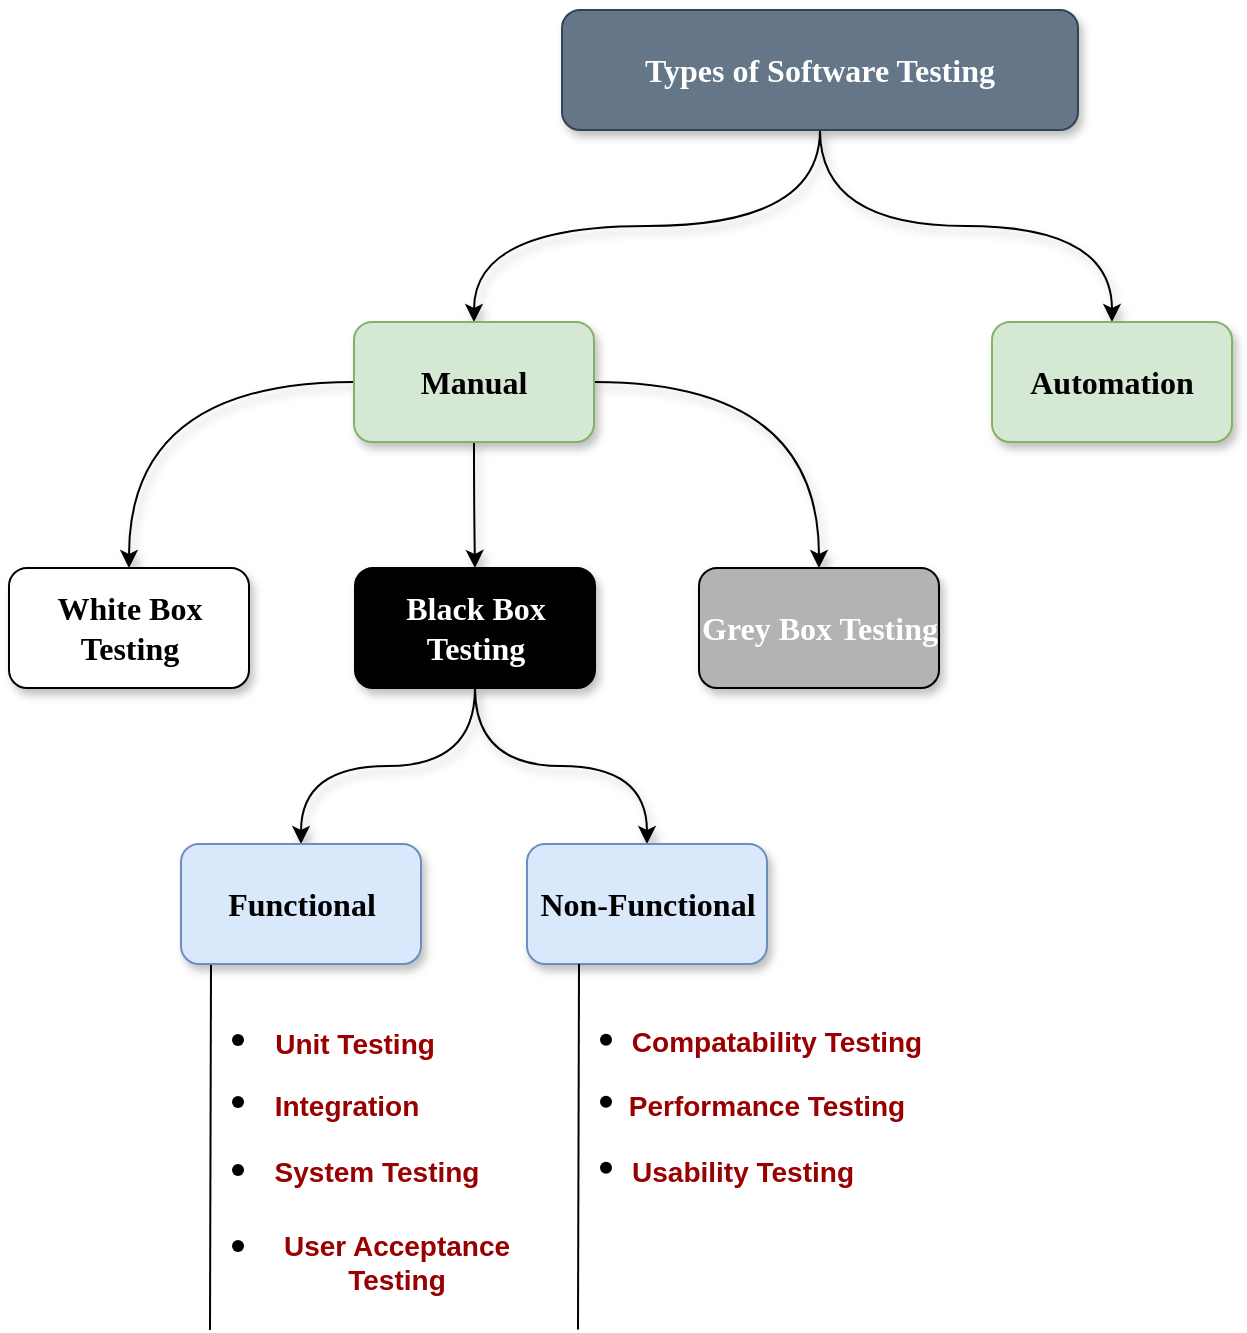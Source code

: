 <mxfile version="18.0.1" type="device"><diagram id="vlAncmSAWDx2v_Vomr-t" name="Page-1"><mxGraphModel dx="1102" dy="857" grid="0" gridSize="10" guides="1" tooltips="1" connect="1" arrows="1" fold="1" page="1" pageScale="1" pageWidth="850" pageHeight="1100" math="0" shadow="0"><root><mxCell id="0"/><mxCell id="1" parent="0"/><mxCell id="wMFxt5YxCBuLyYhNXgyl-4" style="edgeStyle=orthogonalEdgeStyle;rounded=1;orthogonalLoop=1;jettySize=auto;html=1;entryX=0.5;entryY=0;entryDx=0;entryDy=0;fontSize=16;fontStyle=1;fontFamily=Times New Roman;labelBorderColor=none;shadow=1;sketch=0;curved=1;" parent="1" source="wMFxt5YxCBuLyYhNXgyl-1" target="wMFxt5YxCBuLyYhNXgyl-3" edge="1"><mxGeometry relative="1" as="geometry"/></mxCell><mxCell id="wMFxt5YxCBuLyYhNXgyl-5" style="edgeStyle=orthogonalEdgeStyle;rounded=1;orthogonalLoop=1;jettySize=auto;html=1;exitX=0.5;exitY=1;exitDx=0;exitDy=0;entryX=0.5;entryY=0;entryDx=0;entryDy=0;fontSize=16;fontStyle=1;fontFamily=Times New Roman;labelBorderColor=none;shadow=1;sketch=0;curved=1;" parent="1" source="wMFxt5YxCBuLyYhNXgyl-1" target="wMFxt5YxCBuLyYhNXgyl-2" edge="1"><mxGeometry relative="1" as="geometry"/></mxCell><mxCell id="wMFxt5YxCBuLyYhNXgyl-1" value="Types of Software Testing" style="rounded=1;whiteSpace=wrap;html=1;fillColor=#647687;fontColor=#ffffff;strokeColor=#314354;fontSize=16;fontStyle=1;fontFamily=Times New Roman;labelBorderColor=none;shadow=1;sketch=0;" parent="1" vertex="1"><mxGeometry x="296" y="190" width="258" height="60" as="geometry"/></mxCell><mxCell id="wMFxt5YxCBuLyYhNXgyl-9" style="edgeStyle=orthogonalEdgeStyle;rounded=1;orthogonalLoop=1;jettySize=auto;html=1;entryX=0.5;entryY=0;entryDx=0;entryDy=0;fontSize=16;fontStyle=1;fontFamily=Times New Roman;labelBorderColor=none;shadow=1;sketch=0;curved=1;" parent="1" source="wMFxt5YxCBuLyYhNXgyl-2" target="wMFxt5YxCBuLyYhNXgyl-7" edge="1"><mxGeometry relative="1" as="geometry"/></mxCell><mxCell id="wMFxt5YxCBuLyYhNXgyl-11" style="edgeStyle=orthogonalEdgeStyle;rounded=1;orthogonalLoop=1;jettySize=auto;html=1;entryX=0.5;entryY=0;entryDx=0;entryDy=0;fontSize=16;fontStyle=1;fontFamily=Times New Roman;labelBorderColor=none;shadow=1;sketch=0;curved=1;" parent="1" source="wMFxt5YxCBuLyYhNXgyl-2" target="wMFxt5YxCBuLyYhNXgyl-6" edge="1"><mxGeometry relative="1" as="geometry"/></mxCell><mxCell id="wMFxt5YxCBuLyYhNXgyl-13" style="edgeStyle=orthogonalEdgeStyle;rounded=1;orthogonalLoop=1;jettySize=auto;html=1;entryX=0.5;entryY=0;entryDx=0;entryDy=0;fontSize=16;fontStyle=1;fontFamily=Times New Roman;labelBorderColor=none;shadow=1;sketch=0;curved=1;" parent="1" source="wMFxt5YxCBuLyYhNXgyl-2" target="wMFxt5YxCBuLyYhNXgyl-8" edge="1"><mxGeometry relative="1" as="geometry"/></mxCell><mxCell id="wMFxt5YxCBuLyYhNXgyl-2" value="Manual" style="rounded=1;whiteSpace=wrap;html=1;fillColor=#d5e8d4;strokeColor=#82b366;fontSize=16;fontStyle=1;fontFamily=Times New Roman;labelBorderColor=none;shadow=1;sketch=0;" parent="1" vertex="1"><mxGeometry x="192" y="346" width="120" height="60" as="geometry"/></mxCell><mxCell id="wMFxt5YxCBuLyYhNXgyl-3" value="Automation" style="rounded=1;whiteSpace=wrap;html=1;fillColor=#d5e8d4;strokeColor=#82b366;fontSize=16;fontStyle=1;fontFamily=Times New Roman;labelBorderColor=none;shadow=1;sketch=0;" parent="1" vertex="1"><mxGeometry x="511" y="346" width="120" height="60" as="geometry"/></mxCell><mxCell id="wMFxt5YxCBuLyYhNXgyl-6" value="White Box Testing" style="rounded=1;whiteSpace=wrap;html=1;fontSize=16;fontStyle=1;fontFamily=Times New Roman;labelBorderColor=none;shadow=1;sketch=0;" parent="1" vertex="1"><mxGeometry x="19.5" y="469" width="120" height="60" as="geometry"/></mxCell><mxCell id="wMFxt5YxCBuLyYhNXgyl-16" style="edgeStyle=orthogonalEdgeStyle;rounded=1;orthogonalLoop=1;jettySize=auto;html=1;entryX=0.5;entryY=0;entryDx=0;entryDy=0;fontColor=#FFFFFF;fontSize=16;fontStyle=1;fontFamily=Times New Roman;labelBorderColor=none;shadow=1;sketch=0;curved=1;" parent="1" source="wMFxt5YxCBuLyYhNXgyl-7" target="wMFxt5YxCBuLyYhNXgyl-14" edge="1"><mxGeometry relative="1" as="geometry"/></mxCell><mxCell id="wMFxt5YxCBuLyYhNXgyl-17" style="edgeStyle=orthogonalEdgeStyle;rounded=1;orthogonalLoop=1;jettySize=auto;html=1;entryX=0.5;entryY=0;entryDx=0;entryDy=0;fontColor=#FFFFFF;fontSize=16;fontStyle=1;fontFamily=Times New Roman;labelBorderColor=none;shadow=1;sketch=0;curved=1;" parent="1" source="wMFxt5YxCBuLyYhNXgyl-7" target="wMFxt5YxCBuLyYhNXgyl-15" edge="1"><mxGeometry relative="1" as="geometry"/></mxCell><mxCell id="wMFxt5YxCBuLyYhNXgyl-7" value="&lt;span style=&quot;font-size: 16px;&quot;&gt;Black Box Testing&lt;/span&gt;" style="rounded=1;whiteSpace=wrap;html=1;fillColor=#000000;fontColor=#FFFFFF;fontSize=16;fontStyle=1;fontFamily=Times New Roman;labelBorderColor=none;shadow=1;sketch=0;" parent="1" vertex="1"><mxGeometry x="192.5" y="469" width="120" height="60" as="geometry"/></mxCell><mxCell id="wMFxt5YxCBuLyYhNXgyl-8" value="&lt;span style=&quot;color: rgb(255, 255, 255); font-size: 16px;&quot;&gt;Grey Box Testing&lt;/span&gt;" style="rounded=1;whiteSpace=wrap;html=1;fillColor=#B3B3B3;fontSize=16;fontStyle=1;fontFamily=Times New Roman;labelBorderColor=none;shadow=1;sketch=0;" parent="1" vertex="1"><mxGeometry x="364.5" y="469" width="120" height="60" as="geometry"/></mxCell><mxCell id="wMFxt5YxCBuLyYhNXgyl-19" style="edgeStyle=orthogonalEdgeStyle;rounded=1;orthogonalLoop=1;jettySize=auto;html=1;exitX=0.125;exitY=1.003;exitDx=0;exitDy=0;fontColor=#FFFFFF;endArrow=none;endFill=0;exitPerimeter=0;curved=1;" parent="1" source="wMFxt5YxCBuLyYhNXgyl-14" edge="1"><mxGeometry relative="1" as="geometry"><mxPoint x="120" y="850" as="targetPoint"/><mxPoint x="100" y="675" as="sourcePoint"/><Array as="points"><mxPoint x="120" y="759"/><mxPoint x="120" y="759"/><mxPoint x="120" y="850"/></Array></mxGeometry></mxCell><mxCell id="wMFxt5YxCBuLyYhNXgyl-14" value="Functional" style="rounded=1;whiteSpace=wrap;html=1;fillColor=#dae8fc;strokeColor=#6c8ebf;fontSize=16;fontStyle=1;fontFamily=Times New Roman;labelBorderColor=none;shadow=1;sketch=0;" parent="1" vertex="1"><mxGeometry x="105.5" y="607" width="120" height="60" as="geometry"/></mxCell><mxCell id="wMFxt5YxCBuLyYhNXgyl-15" value="Non-Functional" style="rounded=1;whiteSpace=wrap;html=1;fillColor=#dae8fc;strokeColor=#6c8ebf;fontSize=16;fontStyle=1;fontFamily=Times New Roman;labelBorderColor=none;shadow=1;sketch=0;" parent="1" vertex="1"><mxGeometry x="278.5" y="607" width="120" height="60" as="geometry"/></mxCell><mxCell id="wMFxt5YxCBuLyYhNXgyl-21" value="" style="shape=waypoint;sketch=0;fillStyle=solid;size=6;pointerEvents=1;points=[];fillColor=none;resizable=0;rotatable=0;perimeter=centerPerimeter;snapToPoint=1;fontColor=#FFFFFF;rounded=1;" parent="1" vertex="1"><mxGeometry x="114" y="685" width="40" height="40" as="geometry"/></mxCell><mxCell id="wMFxt5YxCBuLyYhNXgyl-22" value="" style="shape=waypoint;sketch=0;fillStyle=solid;size=6;pointerEvents=1;points=[];fillColor=none;resizable=0;rotatable=0;perimeter=centerPerimeter;snapToPoint=1;fontColor=#FFFFFF;rounded=1;" parent="1" vertex="1"><mxGeometry x="114" y="716" width="40" height="40" as="geometry"/></mxCell><mxCell id="wMFxt5YxCBuLyYhNXgyl-23" value="" style="shape=waypoint;sketch=0;fillStyle=solid;size=6;pointerEvents=1;points=[];fillColor=none;resizable=0;rotatable=0;perimeter=centerPerimeter;snapToPoint=1;fontColor=#FFFFFF;rounded=1;" parent="1" vertex="1"><mxGeometry x="114" y="750" width="40" height="40" as="geometry"/></mxCell><mxCell id="wMFxt5YxCBuLyYhNXgyl-24" value="" style="shape=waypoint;sketch=0;fillStyle=solid;size=6;pointerEvents=1;points=[];fillColor=none;resizable=0;rotatable=0;perimeter=centerPerimeter;snapToPoint=1;fontColor=#FFFFFF;rounded=1;" parent="1" vertex="1"><mxGeometry x="114" y="788" width="40" height="40" as="geometry"/></mxCell><mxCell id="wMFxt5YxCBuLyYhNXgyl-28" value="Unit Testing" style="text;html=1;resizable=0;autosize=1;align=center;verticalAlign=middle;points=[];fillColor=none;strokeColor=none;rounded=1;fontColor=#990000;fontSize=14;fontStyle=1" parent="1" vertex="1"><mxGeometry x="147" y="696.82" width="90" height="21" as="geometry"/></mxCell><mxCell id="wMFxt5YxCBuLyYhNXgyl-29" value="Integration" style="text;html=1;resizable=0;autosize=1;align=center;verticalAlign=middle;points=[];fillColor=none;strokeColor=none;rounded=1;fontColor=#990000;fontSize=14;fontStyle=1" parent="1" vertex="1"><mxGeometry x="147" y="727.82" width="82" height="21" as="geometry"/></mxCell><mxCell id="wMFxt5YxCBuLyYhNXgyl-30" value="System Testing" style="text;html=1;resizable=0;autosize=1;align=center;verticalAlign=middle;points=[];fillColor=none;strokeColor=none;rounded=1;fontColor=#990000;fontSize=14;fontStyle=1" parent="1" vertex="1"><mxGeometry x="147" y="760" width="112" height="21" as="geometry"/></mxCell><mxCell id="wMFxt5YxCBuLyYhNXgyl-31" value="User Acceptance &lt;br&gt;Testing" style="text;html=1;resizable=0;autosize=1;align=center;verticalAlign=middle;points=[];fillColor=none;strokeColor=none;rounded=1;fontColor=#990000;fontSize=14;fontStyle=1" parent="1" vertex="1"><mxGeometry x="151" y="797" width="123" height="38" as="geometry"/></mxCell><mxCell id="wMFxt5YxCBuLyYhNXgyl-32" style="edgeStyle=orthogonalEdgeStyle;rounded=1;orthogonalLoop=1;jettySize=auto;html=1;exitX=0.125;exitY=1.003;exitDx=0;exitDy=0;fontColor=#FFFFFF;endArrow=none;endFill=0;exitPerimeter=0;curved=1;" parent="1" edge="1"><mxGeometry relative="1" as="geometry"><mxPoint x="304" y="849.82" as="targetPoint"/><mxPoint x="304.5" y="667.0" as="sourcePoint"/><Array as="points"><mxPoint x="304" y="758.82"/><mxPoint x="304" y="758.82"/><mxPoint x="304" y="849.82"/></Array></mxGeometry></mxCell><mxCell id="wMFxt5YxCBuLyYhNXgyl-33" value="" style="shape=waypoint;sketch=0;fillStyle=solid;size=6;pointerEvents=1;points=[];fillColor=none;resizable=0;rotatable=0;perimeter=centerPerimeter;snapToPoint=1;fontColor=#FFFFFF;rounded=1;" parent="1" vertex="1"><mxGeometry x="298" y="684.82" width="40" height="40" as="geometry"/></mxCell><mxCell id="wMFxt5YxCBuLyYhNXgyl-34" value="" style="shape=waypoint;sketch=0;fillStyle=solid;size=6;pointerEvents=1;points=[];fillColor=none;resizable=0;rotatable=0;perimeter=centerPerimeter;snapToPoint=1;fontColor=#FFFFFF;rounded=1;" parent="1" vertex="1"><mxGeometry x="298" y="715.82" width="40" height="40" as="geometry"/></mxCell><mxCell id="wMFxt5YxCBuLyYhNXgyl-35" value="" style="shape=waypoint;sketch=0;fillStyle=solid;size=6;pointerEvents=1;points=[];fillColor=none;resizable=0;rotatable=0;perimeter=centerPerimeter;snapToPoint=1;fontColor=#FFFFFF;rounded=1;" parent="1" vertex="1"><mxGeometry x="298" y="748.82" width="40" height="40" as="geometry"/></mxCell><mxCell id="wMFxt5YxCBuLyYhNXgyl-37" value="Compatability Testing" style="text;html=1;resizable=0;autosize=1;align=center;verticalAlign=middle;points=[];fillColor=none;strokeColor=none;rounded=1;fontColor=#990000;fontSize=14;fontStyle=1" parent="1" vertex="1"><mxGeometry x="325" y="695" width="155" height="21" as="geometry"/></mxCell><mxCell id="wMFxt5YxCBuLyYhNXgyl-38" value="Performance Testing" style="text;html=1;resizable=0;autosize=1;align=center;verticalAlign=middle;points=[];fillColor=none;strokeColor=none;rounded=1;fontColor=#990000;fontSize=14;fontStyle=1" parent="1" vertex="1"><mxGeometry x="324" y="727.82" width="148" height="21" as="geometry"/></mxCell><mxCell id="wMFxt5YxCBuLyYhNXgyl-39" value="Usability Testing" style="text;html=1;resizable=0;autosize=1;align=center;verticalAlign=middle;points=[];fillColor=none;strokeColor=none;rounded=1;fontColor=#990000;fontSize=14;fontStyle=1" parent="1" vertex="1"><mxGeometry x="325" y="760" width="121" height="21" as="geometry"/></mxCell></root></mxGraphModel></diagram></mxfile>